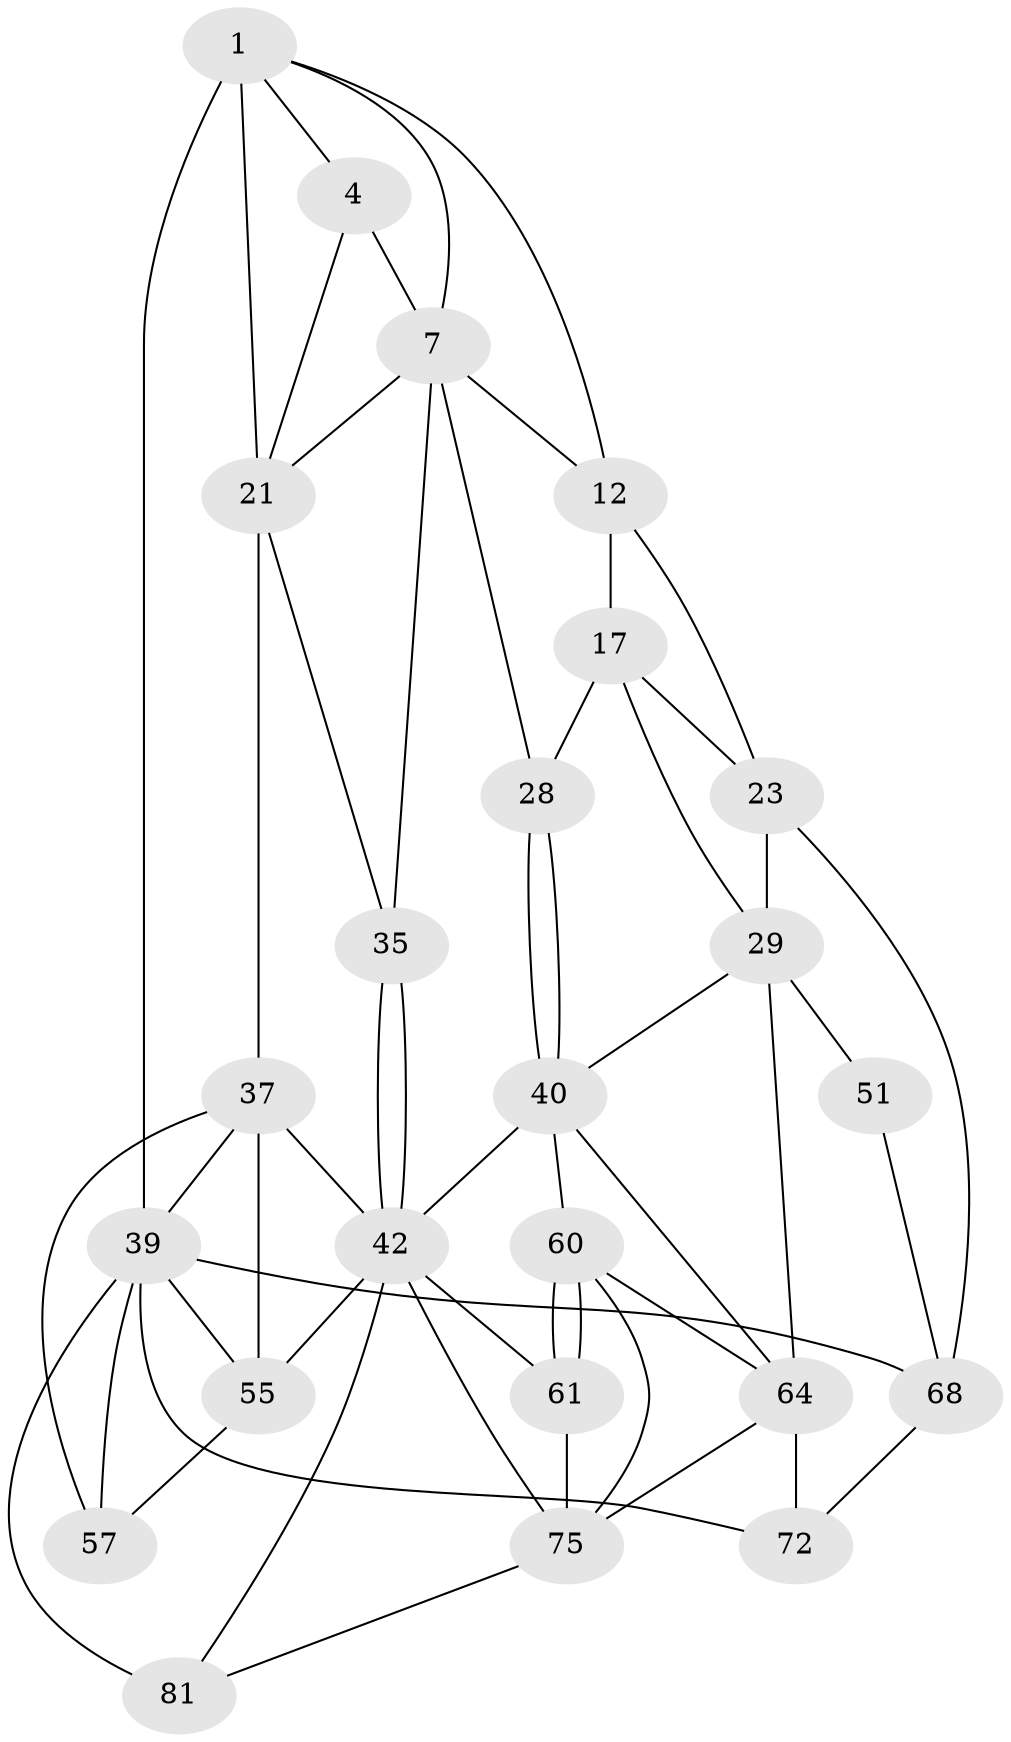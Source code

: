// original degree distribution, {3: 0.024390243902439025, 6: 0.21951219512195122, 5: 0.5121951219512195, 4: 0.24390243902439024}
// Generated by graph-tools (version 1.1) at 2025/21/03/04/25 18:21:15]
// undirected, 24 vertices, 54 edges
graph export_dot {
graph [start="1"]
  node [color=gray90,style=filled];
  1 [pos="+0.18256614127652868+0",super="+6+2"];
  4 [pos="+0+0.17121579709865464",super="+19+5"];
  7 [pos="+0.37802786264925825+0.13084228891135546",super="+14+8"];
  12 [pos="+0.5695908331020657+0",super="+13+15"];
  17 [pos="+0.6892655959862973+0.24332565762290506",super="+18+27"];
  21 [pos="+0.15811763002467413+0.34824173659582675",super="+33+22"];
  23 [pos="+1+0.44214991414433275",super="+46+24"];
  28 [pos="+0.5645179679459826+0.42136420784761225"];
  29 [pos="+0.9011757406705481+0.44127047057644325",super="+47+30"];
  35 [pos="+0.3557142154702602+0.48420530987718347"];
  37 [pos="+0.06668171556890011+0.5568137278157302",super="+38+43"];
  39 [pos="+0+0.5565440120404367",super="+53"];
  40 [pos="+0.5293221327633273+0.6485905593484109",super="+41+45"];
  42 [pos="+0.41161640722372445+0.6355109207341103",super="+48"];
  51 [pos="+0.7918632946476066+0.7069254447437651"];
  55 [pos="+0.12915311529784276+0.7076316327830267",super="+63"];
  57 [pos="+0+0.7983717821348584"];
  60 [pos="+0.4702461441193097+0.8002823449466668",super="+67"];
  61 [pos="+0.38352767404388033+0.8368431914017065"];
  64 [pos="+0.698497604030312+0.8115093524703945",super="+65"];
  68 [pos="+1+0.7088881468756316",super="+69"];
  72 [pos="+0.8337227715484997+0.9404481539748069",super="+73"];
  75 [pos="+0.5613325714403747+1",super="+76"];
  81 [pos="+0.1701441759766989+1",super="+82"];
  1 -- 12 [weight=2];
  1 -- 7;
  1 -- 4;
  1 -- 39 [weight=3];
  1 -- 21 [weight=2];
  4 -- 7;
  4 -- 21;
  7 -- 35;
  7 -- 28;
  7 -- 21;
  7 -- 12;
  12 -- 17 [weight=2];
  12 -- 23;
  17 -- 23;
  17 -- 28;
  17 -- 29;
  21 -- 35;
  21 -- 37 [weight=2];
  23 -- 68;
  23 -- 29 [weight=2];
  28 -- 40;
  28 -- 40;
  29 -- 51 [weight=2];
  29 -- 64;
  29 -- 40;
  35 -- 42;
  35 -- 42;
  37 -- 57;
  37 -- 39;
  37 -- 55;
  37 -- 42;
  39 -- 81 [weight=2];
  39 -- 68;
  39 -- 72;
  39 -- 57;
  39 -- 55;
  40 -- 42;
  40 -- 60;
  40 -- 64;
  42 -- 81;
  42 -- 75;
  42 -- 55 [weight=2];
  42 -- 61;
  51 -- 68;
  55 -- 57;
  60 -- 61;
  60 -- 61;
  60 -- 64;
  60 -- 75;
  61 -- 75;
  64 -- 72 [weight=2];
  64 -- 75;
  68 -- 72;
  75 -- 81;
}

